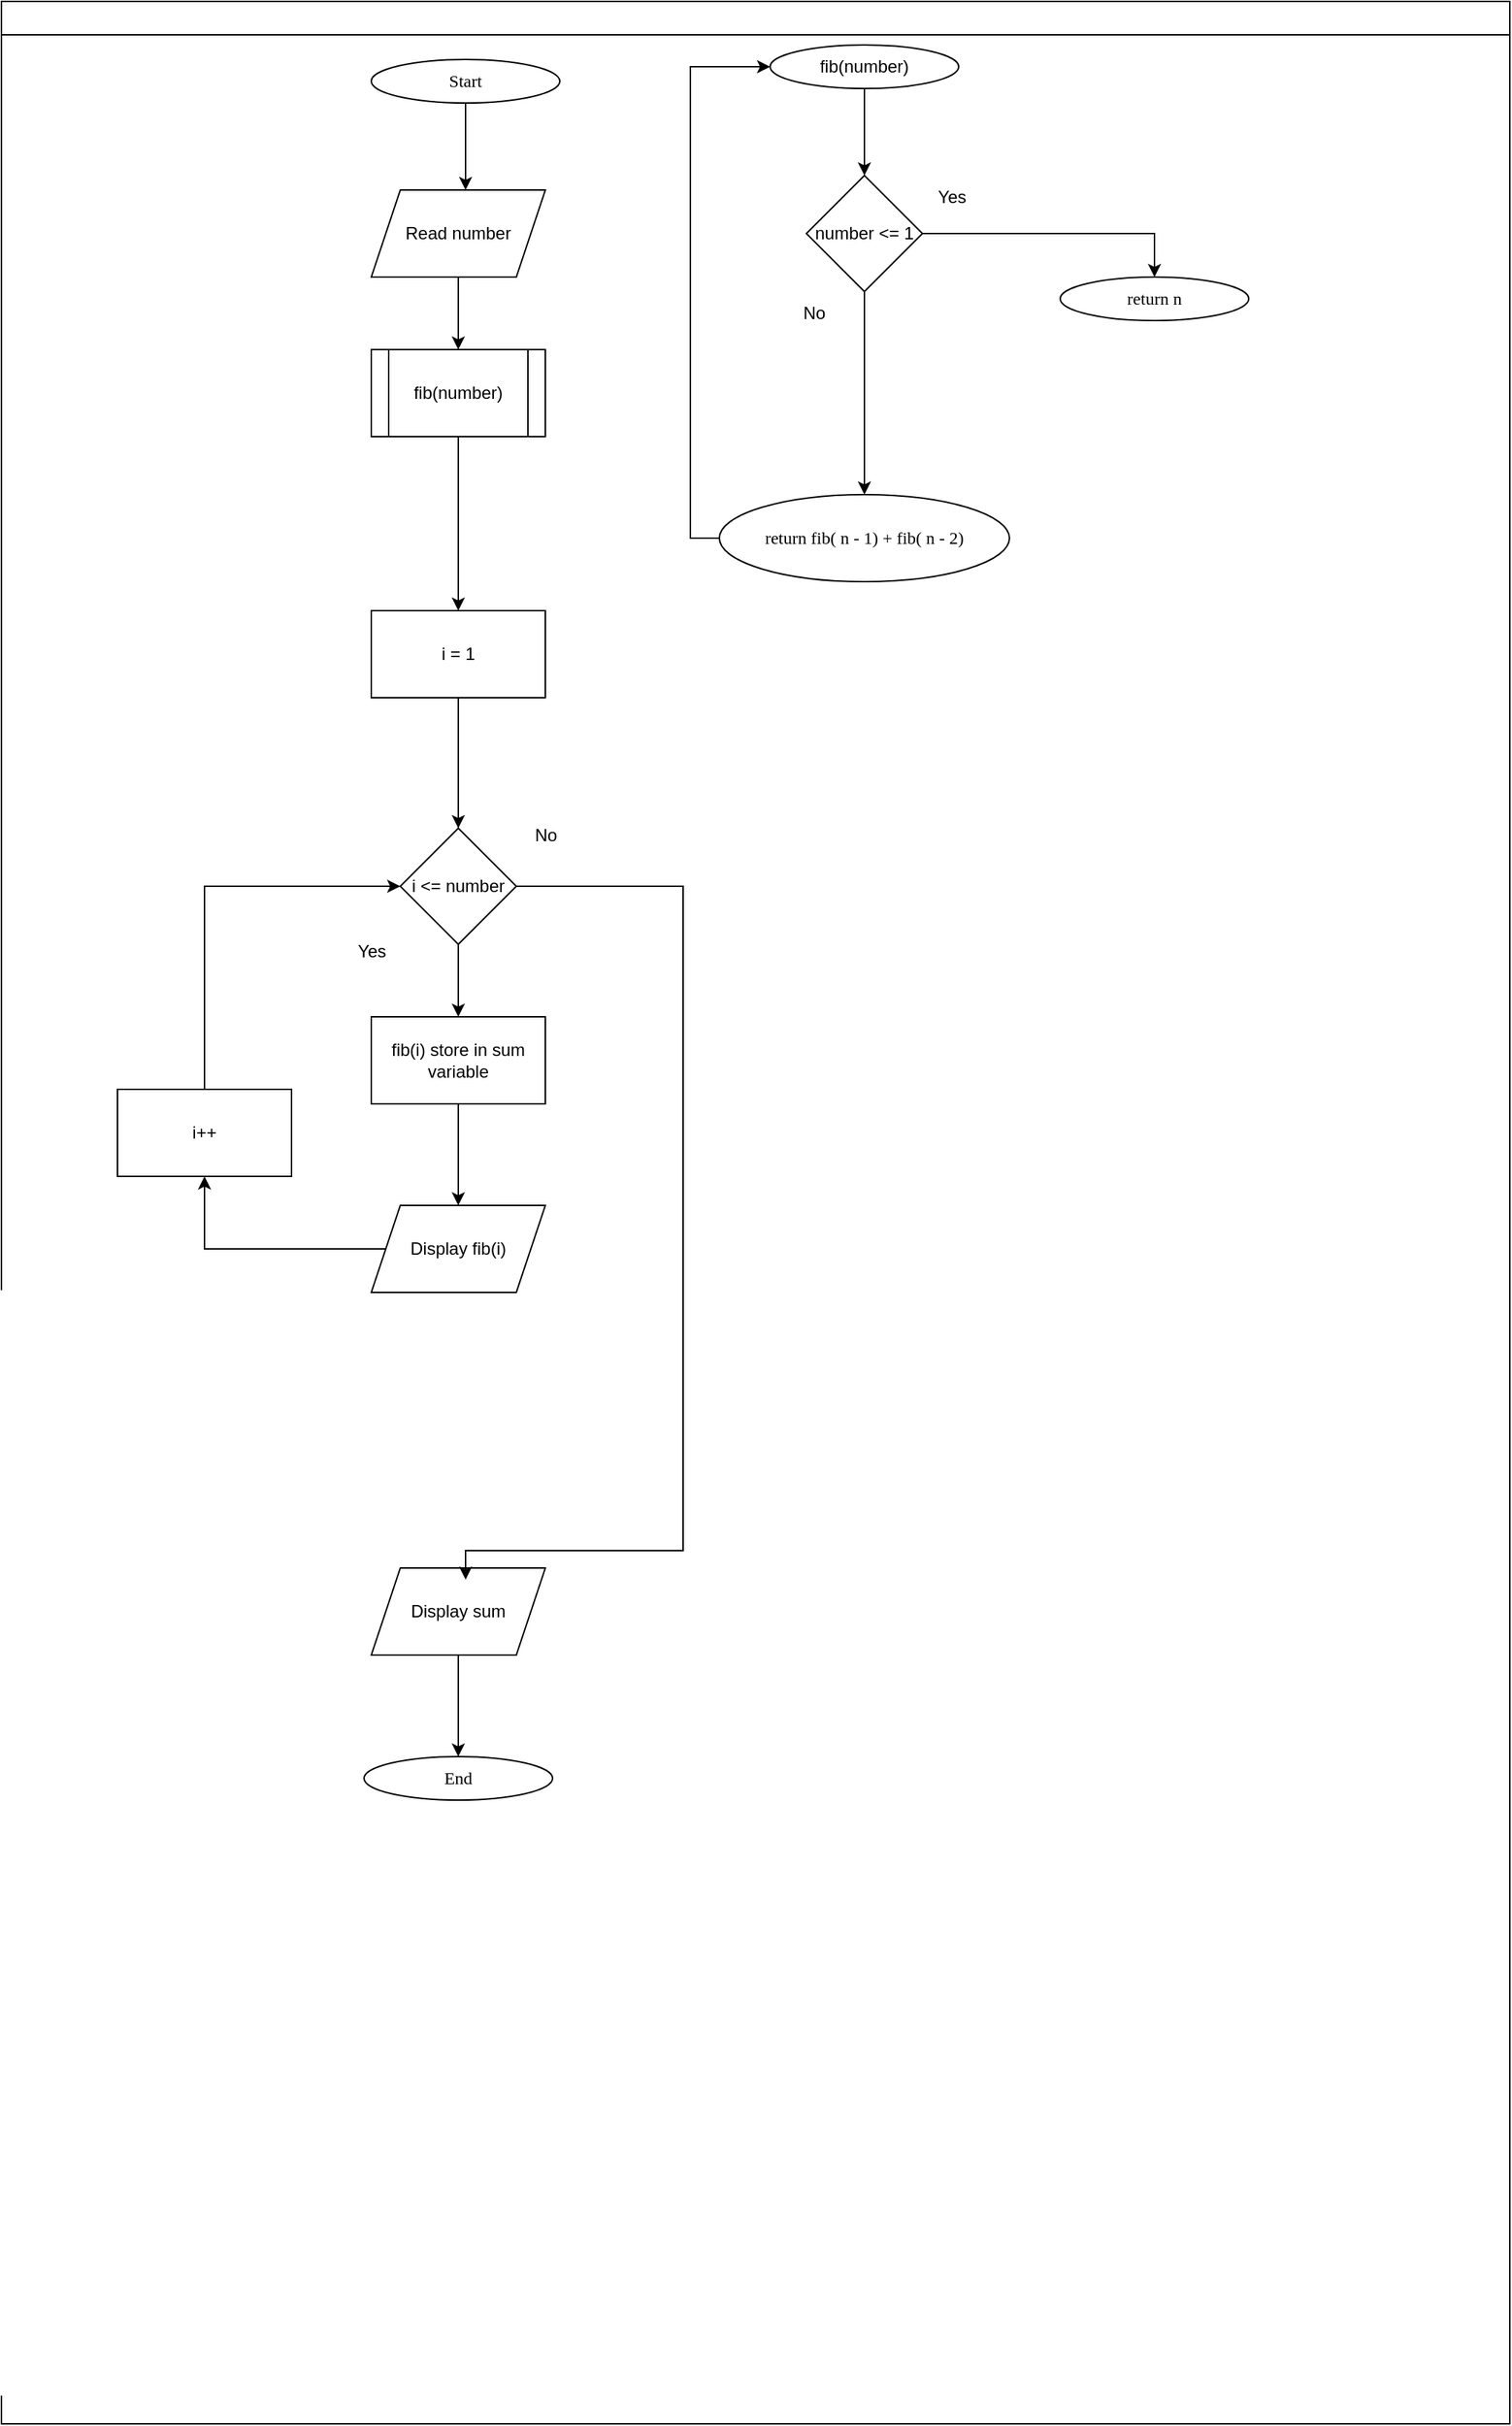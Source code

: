 <mxfile version="25.0.3">
  <diagram id="C5RBs43oDa-KdzZeNtuy" name="Page-1">
    <mxGraphModel dx="1699" dy="1646" grid="1" gridSize="10" guides="1" tooltips="1" connect="1" arrows="1" fold="1" page="1" pageScale="1" pageWidth="827" pageHeight="1169" math="0" shadow="0">
      <root>
        <mxCell id="WIyWlLk6GJQsqaUBKTNV-0" />
        <mxCell id="WIyWlLk6GJQsqaUBKTNV-1" parent="WIyWlLk6GJQsqaUBKTNV-0" />
        <mxCell id="mvioNwK95yMqdUQ73LqQ-36" value="" style="swimlane;fontFamily=Sarabun;fontSource=https%3A%2F%2Ffonts.googleapis.com%2Fcss%3Ffamily%3DSarabun;" parent="WIyWlLk6GJQsqaUBKTNV-1" vertex="1">
          <mxGeometry x="-760" y="-30" width="1040" height="1670" as="geometry" />
        </mxCell>
        <mxCell id="pXdczCPLqUhGzNIIeVMN-3" style="edgeStyle=orthogonalEdgeStyle;rounded=0;orthogonalLoop=1;jettySize=auto;html=1;" parent="mvioNwK95yMqdUQ73LqQ-36" source="mvioNwK95yMqdUQ73LqQ-35" edge="1">
          <mxGeometry relative="1" as="geometry">
            <mxPoint x="320" y="130" as="targetPoint" />
          </mxGeometry>
        </mxCell>
        <mxCell id="mvioNwK95yMqdUQ73LqQ-35" value="&lt;font data-font-src=&quot;https://fonts.googleapis.com/css?family=Sarabun&quot; face=&quot;Sarabun&quot;&gt;Start&lt;/font&gt;" style="ellipse;whiteSpace=wrap;html=1;" parent="mvioNwK95yMqdUQ73LqQ-36" vertex="1">
          <mxGeometry x="255" y="40" width="130" height="30" as="geometry" />
        </mxCell>
        <mxCell id="pXdczCPLqUhGzNIIeVMN-9" style="edgeStyle=orthogonalEdgeStyle;rounded=0;orthogonalLoop=1;jettySize=auto;html=1;" parent="mvioNwK95yMqdUQ73LqQ-36" source="pXdczCPLqUhGzNIIeVMN-8" edge="1">
          <mxGeometry relative="1" as="geometry">
            <mxPoint x="595" y="120" as="targetPoint" />
          </mxGeometry>
        </mxCell>
        <mxCell id="pXdczCPLqUhGzNIIeVMN-8" value="fib(number)" style="ellipse;whiteSpace=wrap;html=1;" parent="mvioNwK95yMqdUQ73LqQ-36" vertex="1">
          <mxGeometry x="530" y="30" width="130" height="30" as="geometry" />
        </mxCell>
        <mxCell id="pXdczCPLqUhGzNIIeVMN-14" value="&lt;font face=&quot;Sarabun&quot;&gt;return n&lt;/font&gt;" style="ellipse;whiteSpace=wrap;html=1;" parent="mvioNwK95yMqdUQ73LqQ-36" vertex="1">
          <mxGeometry x="730" y="190" width="130" height="30" as="geometry" />
        </mxCell>
        <mxCell id="iKJngfhmjjaus1PWOuxh-2" style="edgeStyle=orthogonalEdgeStyle;rounded=0;orthogonalLoop=1;jettySize=auto;html=1;" edge="1" parent="mvioNwK95yMqdUQ73LqQ-36" source="iKJngfhmjjaus1PWOuxh-0">
          <mxGeometry relative="1" as="geometry">
            <mxPoint x="315" y="240" as="targetPoint" />
          </mxGeometry>
        </mxCell>
        <mxCell id="iKJngfhmjjaus1PWOuxh-0" value="Read number" style="shape=parallelogram;perimeter=parallelogramPerimeter;whiteSpace=wrap;html=1;fixedSize=1;" vertex="1" parent="mvioNwK95yMqdUQ73LqQ-36">
          <mxGeometry x="255" y="130" width="120" height="60" as="geometry" />
        </mxCell>
        <mxCell id="iKJngfhmjjaus1PWOuxh-16" style="edgeStyle=orthogonalEdgeStyle;rounded=0;orthogonalLoop=1;jettySize=auto;html=1;" edge="1" parent="mvioNwK95yMqdUQ73LqQ-36" source="iKJngfhmjjaus1PWOuxh-1">
          <mxGeometry relative="1" as="geometry">
            <mxPoint x="315" y="420.0" as="targetPoint" />
          </mxGeometry>
        </mxCell>
        <mxCell id="iKJngfhmjjaus1PWOuxh-1" value="fib(number)" style="shape=process;whiteSpace=wrap;html=1;backgroundOutline=1;" vertex="1" parent="mvioNwK95yMqdUQ73LqQ-36">
          <mxGeometry x="255" y="240" width="120" height="60" as="geometry" />
        </mxCell>
        <mxCell id="iKJngfhmjjaus1PWOuxh-4" style="edgeStyle=orthogonalEdgeStyle;rounded=0;orthogonalLoop=1;jettySize=auto;html=1;entryX=0.5;entryY=0;entryDx=0;entryDy=0;" edge="1" parent="mvioNwK95yMqdUQ73LqQ-36" source="iKJngfhmjjaus1PWOuxh-3" target="pXdczCPLqUhGzNIIeVMN-14">
          <mxGeometry relative="1" as="geometry">
            <mxPoint x="595" y="310" as="targetPoint" />
          </mxGeometry>
        </mxCell>
        <mxCell id="iKJngfhmjjaus1PWOuxh-8" style="edgeStyle=orthogonalEdgeStyle;rounded=0;orthogonalLoop=1;jettySize=auto;html=1;" edge="1" parent="mvioNwK95yMqdUQ73LqQ-36" source="iKJngfhmjjaus1PWOuxh-3">
          <mxGeometry relative="1" as="geometry">
            <mxPoint x="595" y="340" as="targetPoint" />
          </mxGeometry>
        </mxCell>
        <mxCell id="iKJngfhmjjaus1PWOuxh-3" value="number &amp;lt;= 1" style="rhombus;whiteSpace=wrap;html=1;" vertex="1" parent="mvioNwK95yMqdUQ73LqQ-36">
          <mxGeometry x="555" y="120" width="80" height="80" as="geometry" />
        </mxCell>
        <mxCell id="iKJngfhmjjaus1PWOuxh-15" style="edgeStyle=orthogonalEdgeStyle;rounded=0;orthogonalLoop=1;jettySize=auto;html=1;entryX=0;entryY=0.5;entryDx=0;entryDy=0;" edge="1" parent="mvioNwK95yMqdUQ73LqQ-36" source="iKJngfhmjjaus1PWOuxh-10" target="pXdczCPLqUhGzNIIeVMN-8">
          <mxGeometry relative="1" as="geometry">
            <Array as="points">
              <mxPoint x="475" y="370" />
              <mxPoint x="475" y="45" />
            </Array>
          </mxGeometry>
        </mxCell>
        <mxCell id="iKJngfhmjjaus1PWOuxh-10" value="&lt;font face=&quot;Sarabun&quot;&gt;return fib( n - 1) + fib( n - 2)&lt;/font&gt;" style="ellipse;whiteSpace=wrap;html=1;" vertex="1" parent="mvioNwK95yMqdUQ73LqQ-36">
          <mxGeometry x="495" y="340" width="200" height="60" as="geometry" />
        </mxCell>
        <mxCell id="iKJngfhmjjaus1PWOuxh-13" value="Yes" style="text;html=1;align=center;verticalAlign=middle;resizable=0;points=[];autosize=1;strokeColor=none;fillColor=none;" vertex="1" parent="mvioNwK95yMqdUQ73LqQ-36">
          <mxGeometry x="635" y="120" width="40" height="30" as="geometry" />
        </mxCell>
        <mxCell id="iKJngfhmjjaus1PWOuxh-14" value="No" style="text;html=1;align=center;verticalAlign=middle;resizable=0;points=[];autosize=1;strokeColor=none;fillColor=none;" vertex="1" parent="mvioNwK95yMqdUQ73LqQ-36">
          <mxGeometry x="540" y="200" width="40" height="30" as="geometry" />
        </mxCell>
        <mxCell id="iKJngfhmjjaus1PWOuxh-19" style="edgeStyle=orthogonalEdgeStyle;rounded=0;orthogonalLoop=1;jettySize=auto;html=1;" edge="1" parent="mvioNwK95yMqdUQ73LqQ-36" source="iKJngfhmjjaus1PWOuxh-17">
          <mxGeometry relative="1" as="geometry">
            <mxPoint x="315" y="570" as="targetPoint" />
          </mxGeometry>
        </mxCell>
        <mxCell id="iKJngfhmjjaus1PWOuxh-17" value="i = 1" style="rounded=0;whiteSpace=wrap;html=1;" vertex="1" parent="mvioNwK95yMqdUQ73LqQ-36">
          <mxGeometry x="255" y="420" width="120" height="60" as="geometry" />
        </mxCell>
        <mxCell id="iKJngfhmjjaus1PWOuxh-20" style="edgeStyle=orthogonalEdgeStyle;rounded=0;orthogonalLoop=1;jettySize=auto;html=1;" edge="1" parent="mvioNwK95yMqdUQ73LqQ-36" source="iKJngfhmjjaus1PWOuxh-18">
          <mxGeometry relative="1" as="geometry">
            <mxPoint x="315" y="700" as="targetPoint" />
          </mxGeometry>
        </mxCell>
        <mxCell id="iKJngfhmjjaus1PWOuxh-18" value="i &amp;lt;= number" style="rhombus;whiteSpace=wrap;html=1;" vertex="1" parent="mvioNwK95yMqdUQ73LqQ-36">
          <mxGeometry x="275" y="570" width="80" height="80" as="geometry" />
        </mxCell>
        <mxCell id="iKJngfhmjjaus1PWOuxh-22" style="edgeStyle=orthogonalEdgeStyle;rounded=0;orthogonalLoop=1;jettySize=auto;html=1;" edge="1" parent="mvioNwK95yMqdUQ73LqQ-36" source="iKJngfhmjjaus1PWOuxh-21">
          <mxGeometry relative="1" as="geometry">
            <mxPoint x="315" y="830" as="targetPoint" />
          </mxGeometry>
        </mxCell>
        <mxCell id="iKJngfhmjjaus1PWOuxh-21" value="fib(i) store in sum variable" style="rounded=0;whiteSpace=wrap;html=1;" vertex="1" parent="mvioNwK95yMqdUQ73LqQ-36">
          <mxGeometry x="255" y="700" width="120" height="60" as="geometry" />
        </mxCell>
        <mxCell id="iKJngfhmjjaus1PWOuxh-32" style="edgeStyle=orthogonalEdgeStyle;rounded=0;orthogonalLoop=1;jettySize=auto;html=1;entryX=0.5;entryY=1;entryDx=0;entryDy=0;" edge="1" parent="mvioNwK95yMqdUQ73LqQ-36" source="iKJngfhmjjaus1PWOuxh-23" target="iKJngfhmjjaus1PWOuxh-31">
          <mxGeometry relative="1" as="geometry" />
        </mxCell>
        <mxCell id="iKJngfhmjjaus1PWOuxh-23" value="Display fib(i)" style="shape=parallelogram;perimeter=parallelogramPerimeter;whiteSpace=wrap;html=1;fixedSize=1;" vertex="1" parent="mvioNwK95yMqdUQ73LqQ-36">
          <mxGeometry x="255" y="830" width="120" height="60" as="geometry" />
        </mxCell>
        <mxCell id="iKJngfhmjjaus1PWOuxh-26" style="edgeStyle=orthogonalEdgeStyle;rounded=0;orthogonalLoop=1;jettySize=auto;html=1;" edge="1" parent="mvioNwK95yMqdUQ73LqQ-36" source="iKJngfhmjjaus1PWOuxh-25">
          <mxGeometry relative="1" as="geometry">
            <mxPoint x="315" y="1210" as="targetPoint" />
          </mxGeometry>
        </mxCell>
        <mxCell id="iKJngfhmjjaus1PWOuxh-25" value="Display sum" style="shape=parallelogram;perimeter=parallelogramPerimeter;whiteSpace=wrap;html=1;fixedSize=1;" vertex="1" parent="mvioNwK95yMqdUQ73LqQ-36">
          <mxGeometry x="255" y="1080" width="120" height="60" as="geometry" />
        </mxCell>
        <mxCell id="iKJngfhmjjaus1PWOuxh-27" value="&lt;font data-font-src=&quot;https://fonts.googleapis.com/css?family=Sarabun&quot; face=&quot;Sarabun&quot;&gt;End&lt;/font&gt;" style="ellipse;whiteSpace=wrap;html=1;" vertex="1" parent="mvioNwK95yMqdUQ73LqQ-36">
          <mxGeometry x="250" y="1210" width="130" height="30" as="geometry" />
        </mxCell>
        <mxCell id="iKJngfhmjjaus1PWOuxh-28" value="No" style="text;html=1;align=center;verticalAlign=middle;resizable=0;points=[];autosize=1;strokeColor=none;fillColor=none;" vertex="1" parent="mvioNwK95yMqdUQ73LqQ-36">
          <mxGeometry x="355" y="560" width="40" height="30" as="geometry" />
        </mxCell>
        <mxCell id="iKJngfhmjjaus1PWOuxh-29" value="Yes" style="text;html=1;align=center;verticalAlign=middle;resizable=0;points=[];autosize=1;strokeColor=none;fillColor=none;" vertex="1" parent="mvioNwK95yMqdUQ73LqQ-36">
          <mxGeometry x="235" y="640" width="40" height="30" as="geometry" />
        </mxCell>
        <mxCell id="iKJngfhmjjaus1PWOuxh-33" style="edgeStyle=orthogonalEdgeStyle;rounded=0;orthogonalLoop=1;jettySize=auto;html=1;entryX=0;entryY=0.5;entryDx=0;entryDy=0;" edge="1" parent="mvioNwK95yMqdUQ73LqQ-36" source="iKJngfhmjjaus1PWOuxh-31" target="iKJngfhmjjaus1PWOuxh-18">
          <mxGeometry relative="1" as="geometry">
            <Array as="points">
              <mxPoint x="140" y="610" />
            </Array>
          </mxGeometry>
        </mxCell>
        <mxCell id="iKJngfhmjjaus1PWOuxh-31" value="i++" style="rounded=0;whiteSpace=wrap;html=1;" vertex="1" parent="mvioNwK95yMqdUQ73LqQ-36">
          <mxGeometry x="80" y="750" width="120" height="60" as="geometry" />
        </mxCell>
        <mxCell id="iKJngfhmjjaus1PWOuxh-34" style="edgeStyle=orthogonalEdgeStyle;rounded=0;orthogonalLoop=1;jettySize=auto;html=1;entryX=0.542;entryY=0.133;entryDx=0;entryDy=0;entryPerimeter=0;" edge="1" parent="mvioNwK95yMqdUQ73LqQ-36" source="iKJngfhmjjaus1PWOuxh-18" target="iKJngfhmjjaus1PWOuxh-25">
          <mxGeometry relative="1" as="geometry">
            <Array as="points">
              <mxPoint x="470" y="610" />
              <mxPoint x="470" y="1068" />
            </Array>
          </mxGeometry>
        </mxCell>
      </root>
    </mxGraphModel>
  </diagram>
</mxfile>
